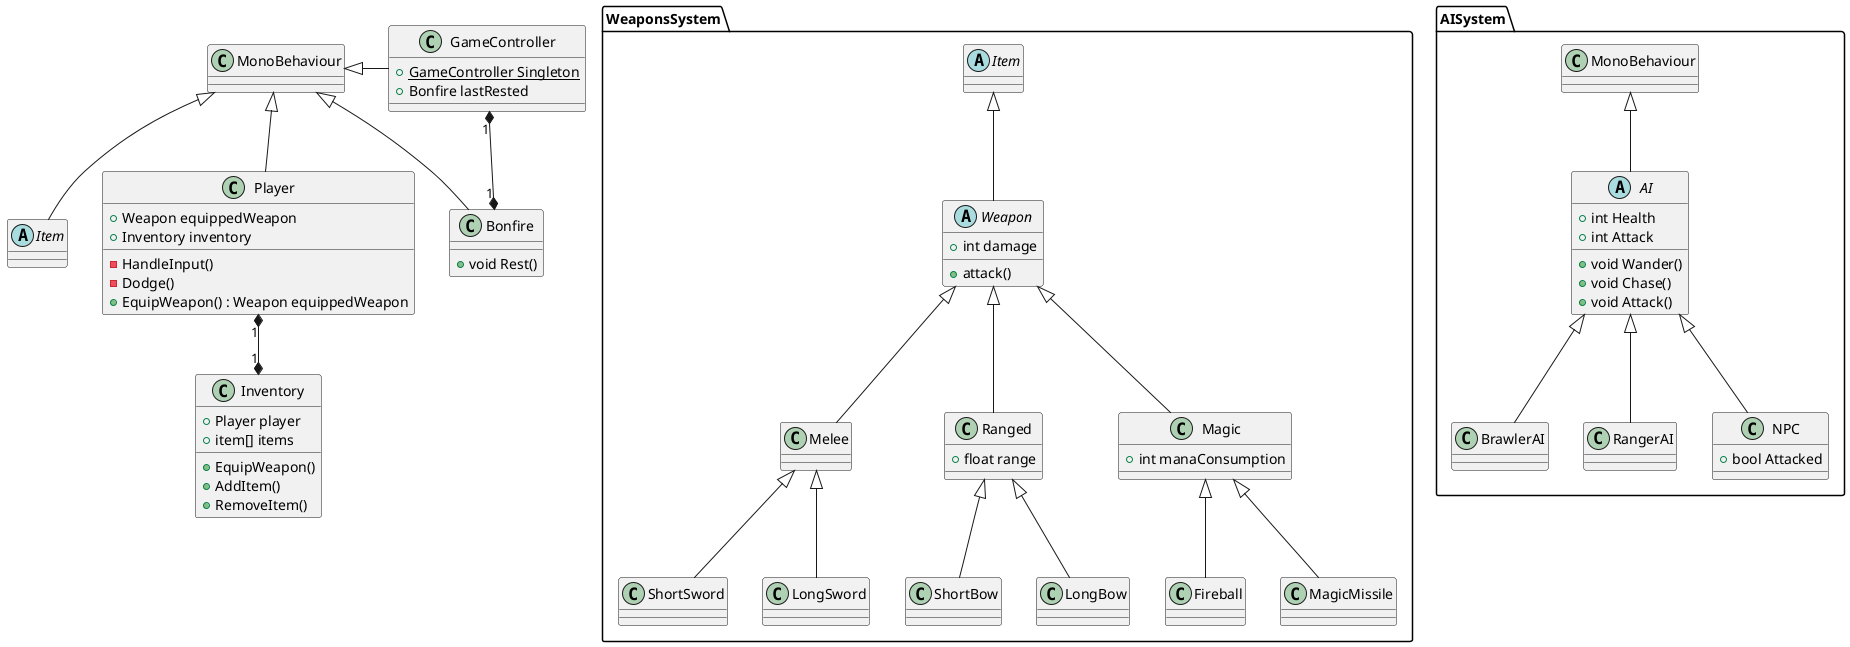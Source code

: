 @startuml Knight Crawler
abstract class Item extends MonoBehaviour
namespace WeaponsSystem {
    abstract class Item
    abstract class Weapon extends Item {
        + int damage
        + attack()
    }
    class Melee extends Weapon
    class Ranged extends Weapon {
        + float range
    }
    class Magic extends Weapon {
        + int manaConsumption
    }

    class ShortSword extends Melee
    class LongSword extends Melee
    class ShortBow extends Ranged
    class LongBow extends Ranged
    class Fireball extends Magic
    class MagicMissile extends Magic
}
namespace AISystem {
    abstract class AI extends MonoBehaviour {
        + int Health
        + int Attack
        + void Wander()
        + void Chase()
        + void Attack()
    }
    class BrawlerAI extends AI {

    }
    class RangerAI extends AI {

    }
    class NPC extends AI {
        + bool Attacked
    }
}

class Bonfire extends MonoBehaviour {
    + void Rest()
}

class GameController {
    + {static} GameController Singleton
    + Bonfire lastRested
}

class Inventory {
    + Player player
    + item[] items
    + EquipWeapon()
    + AddItem()
    + RemoveItem()
}

class Player extends MonoBehaviour {
    + Weapon equippedWeapon
    + Inventory inventory
    - HandleInput()
    - Dodge()
    + EquipWeapon() : Weapon equippedWeapon
}




Player "1" *-down-* "1" Inventory
GameController -left-|> MonoBehaviour
GameController "1" *-down-* "1" Bonfire


@enduml
